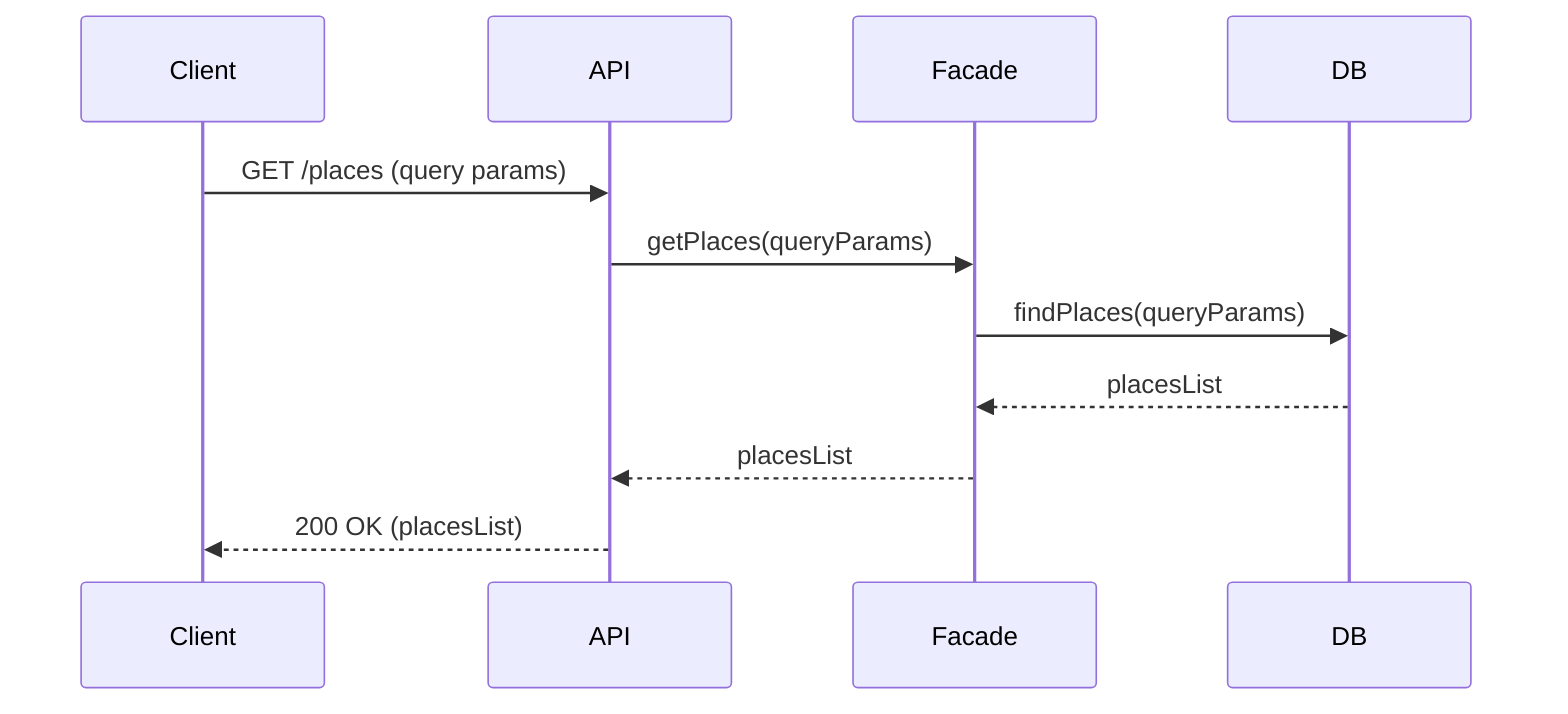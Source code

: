 sequenceDiagram
participant Client
participant API
participant Facade
participant DB

Client->>API: GET /places (query params)
API->>Facade: getPlaces(queryParams)
Facade->>DB: findPlaces(queryParams)
DB-->>Facade: placesList
Facade-->>API: placesList
API-->>Client: 200 OK (placesList)